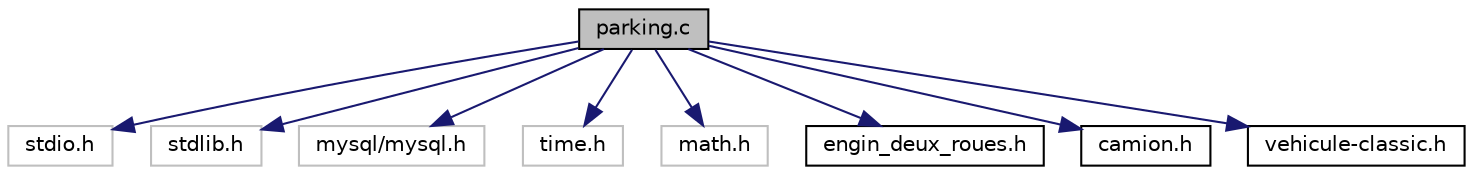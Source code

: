 digraph "parking.c"
{
 // LATEX_PDF_SIZE
  edge [fontname="Helvetica",fontsize="10",labelfontname="Helvetica",labelfontsize="10"];
  node [fontname="Helvetica",fontsize="10",shape=record];
  Node1 [label="parking.c",height=0.2,width=0.4,color="black", fillcolor="grey75", style="filled", fontcolor="black",tooltip="Ce fichier permet la gestion des camions(insertion, affichage, modification, sortie)"];
  Node1 -> Node2 [color="midnightblue",fontsize="10",style="solid"];
  Node2 [label="stdio.h",height=0.2,width=0.4,color="grey75", fillcolor="white", style="filled",tooltip=" "];
  Node1 -> Node3 [color="midnightblue",fontsize="10",style="solid"];
  Node3 [label="stdlib.h",height=0.2,width=0.4,color="grey75", fillcolor="white", style="filled",tooltip=" "];
  Node1 -> Node4 [color="midnightblue",fontsize="10",style="solid"];
  Node4 [label="mysql/mysql.h",height=0.2,width=0.4,color="grey75", fillcolor="white", style="filled",tooltip=" "];
  Node1 -> Node5 [color="midnightblue",fontsize="10",style="solid"];
  Node5 [label="time.h",height=0.2,width=0.4,color="grey75", fillcolor="white", style="filled",tooltip=" "];
  Node1 -> Node6 [color="midnightblue",fontsize="10",style="solid"];
  Node6 [label="math.h",height=0.2,width=0.4,color="grey75", fillcolor="white", style="filled",tooltip=" "];
  Node1 -> Node7 [color="midnightblue",fontsize="10",style="solid"];
  Node7 [label="engin_deux_roues.h",height=0.2,width=0.4,color="black", fillcolor="white", style="filled",URL="$engin__deux__roues_8h_source.html",tooltip=" "];
  Node1 -> Node8 [color="midnightblue",fontsize="10",style="solid"];
  Node8 [label="camion.h",height=0.2,width=0.4,color="black", fillcolor="white", style="filled",URL="$camion_8h_source.html",tooltip=" "];
  Node1 -> Node9 [color="midnightblue",fontsize="10",style="solid"];
  Node9 [label="vehicule-classic.h",height=0.2,width=0.4,color="black", fillcolor="white", style="filled",URL="$vehicule-classic_8h_source.html",tooltip=" "];
}

